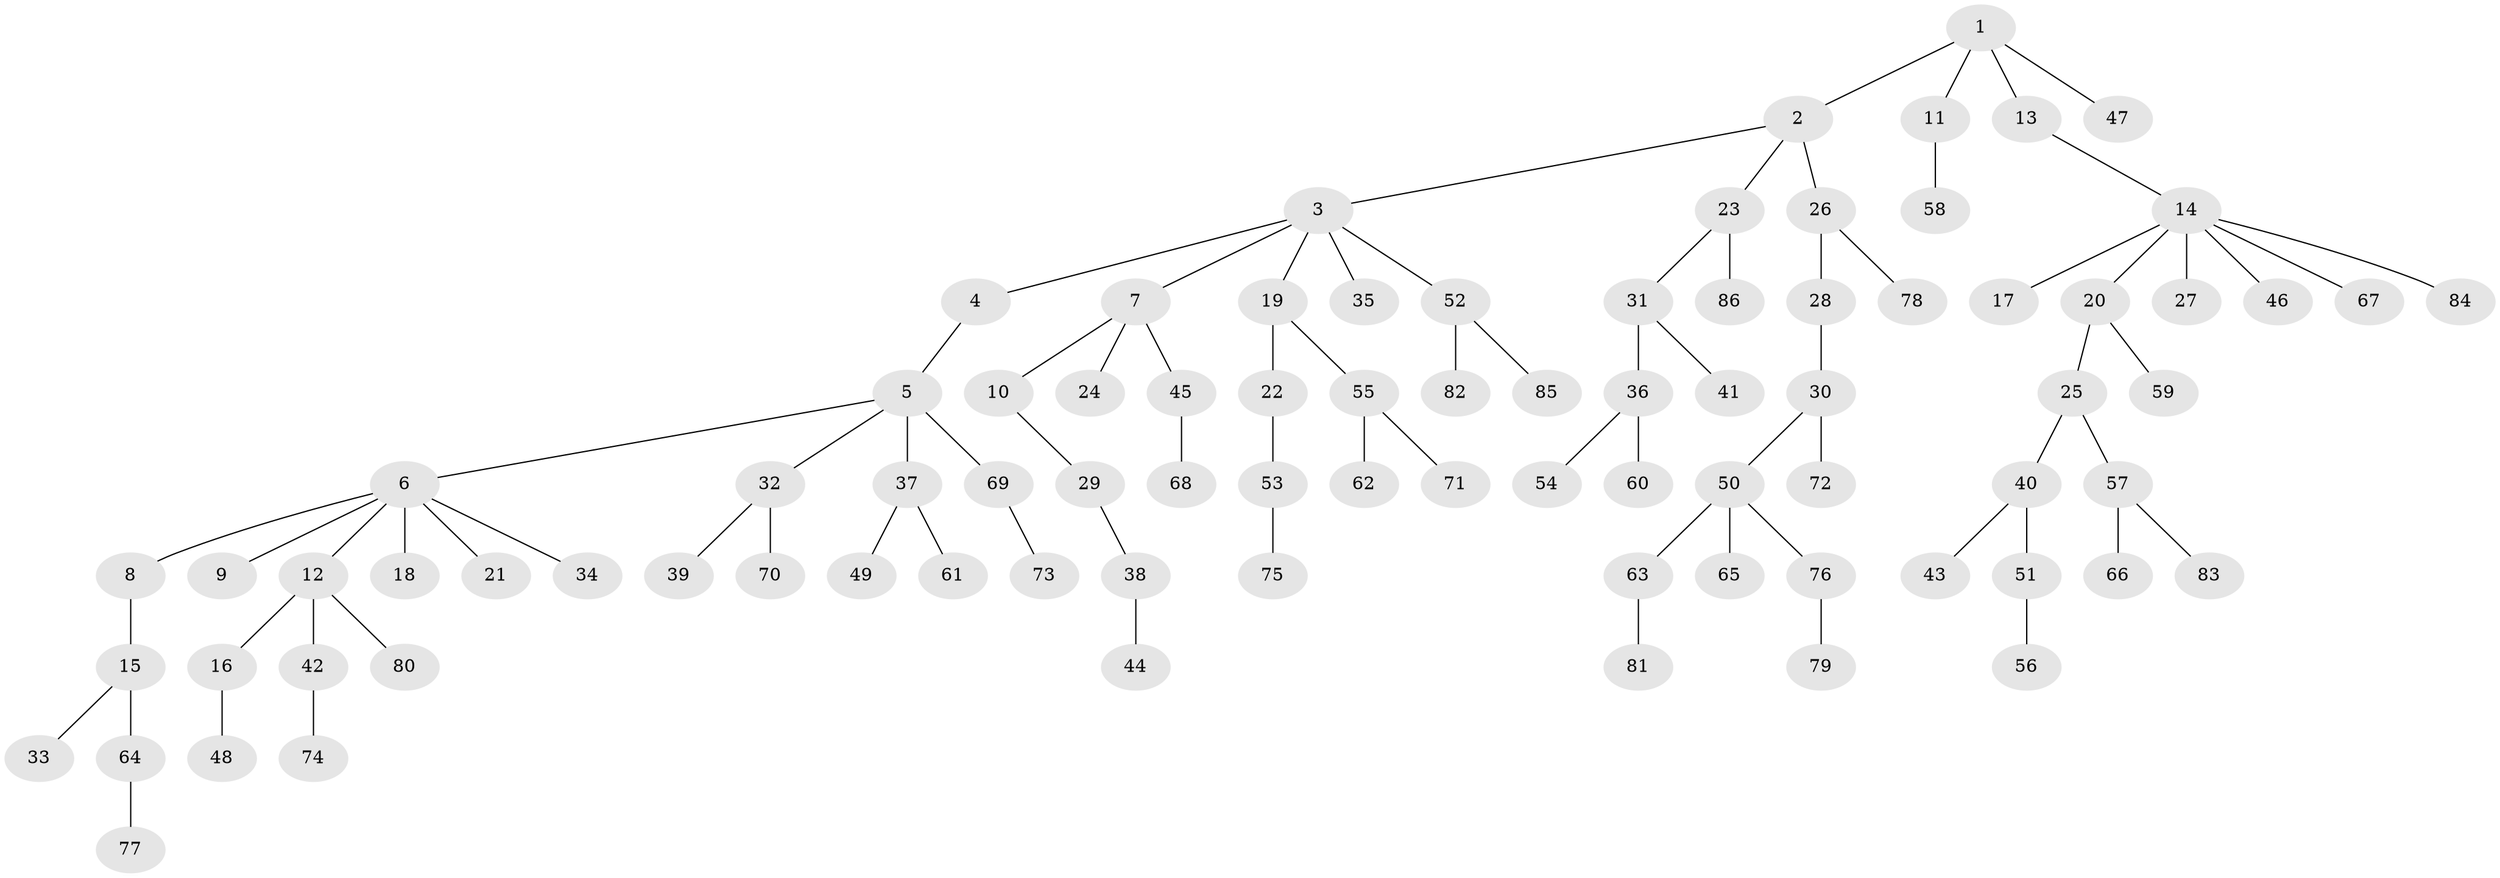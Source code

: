 // coarse degree distribution, {4: 0.09803921568627451, 6: 0.0392156862745098, 2: 0.11764705882352941, 5: 0.0392156862745098, 3: 0.09803921568627451, 1: 0.6078431372549019}
// Generated by graph-tools (version 1.1) at 2025/19/03/04/25 18:19:23]
// undirected, 86 vertices, 85 edges
graph export_dot {
graph [start="1"]
  node [color=gray90,style=filled];
  1;
  2;
  3;
  4;
  5;
  6;
  7;
  8;
  9;
  10;
  11;
  12;
  13;
  14;
  15;
  16;
  17;
  18;
  19;
  20;
  21;
  22;
  23;
  24;
  25;
  26;
  27;
  28;
  29;
  30;
  31;
  32;
  33;
  34;
  35;
  36;
  37;
  38;
  39;
  40;
  41;
  42;
  43;
  44;
  45;
  46;
  47;
  48;
  49;
  50;
  51;
  52;
  53;
  54;
  55;
  56;
  57;
  58;
  59;
  60;
  61;
  62;
  63;
  64;
  65;
  66;
  67;
  68;
  69;
  70;
  71;
  72;
  73;
  74;
  75;
  76;
  77;
  78;
  79;
  80;
  81;
  82;
  83;
  84;
  85;
  86;
  1 -- 2;
  1 -- 11;
  1 -- 13;
  1 -- 47;
  2 -- 3;
  2 -- 23;
  2 -- 26;
  3 -- 4;
  3 -- 7;
  3 -- 19;
  3 -- 35;
  3 -- 52;
  4 -- 5;
  5 -- 6;
  5 -- 32;
  5 -- 37;
  5 -- 69;
  6 -- 8;
  6 -- 9;
  6 -- 12;
  6 -- 18;
  6 -- 21;
  6 -- 34;
  7 -- 10;
  7 -- 24;
  7 -- 45;
  8 -- 15;
  10 -- 29;
  11 -- 58;
  12 -- 16;
  12 -- 42;
  12 -- 80;
  13 -- 14;
  14 -- 17;
  14 -- 20;
  14 -- 27;
  14 -- 46;
  14 -- 67;
  14 -- 84;
  15 -- 33;
  15 -- 64;
  16 -- 48;
  19 -- 22;
  19 -- 55;
  20 -- 25;
  20 -- 59;
  22 -- 53;
  23 -- 31;
  23 -- 86;
  25 -- 40;
  25 -- 57;
  26 -- 28;
  26 -- 78;
  28 -- 30;
  29 -- 38;
  30 -- 50;
  30 -- 72;
  31 -- 36;
  31 -- 41;
  32 -- 39;
  32 -- 70;
  36 -- 54;
  36 -- 60;
  37 -- 49;
  37 -- 61;
  38 -- 44;
  40 -- 43;
  40 -- 51;
  42 -- 74;
  45 -- 68;
  50 -- 63;
  50 -- 65;
  50 -- 76;
  51 -- 56;
  52 -- 82;
  52 -- 85;
  53 -- 75;
  55 -- 62;
  55 -- 71;
  57 -- 66;
  57 -- 83;
  63 -- 81;
  64 -- 77;
  69 -- 73;
  76 -- 79;
}
